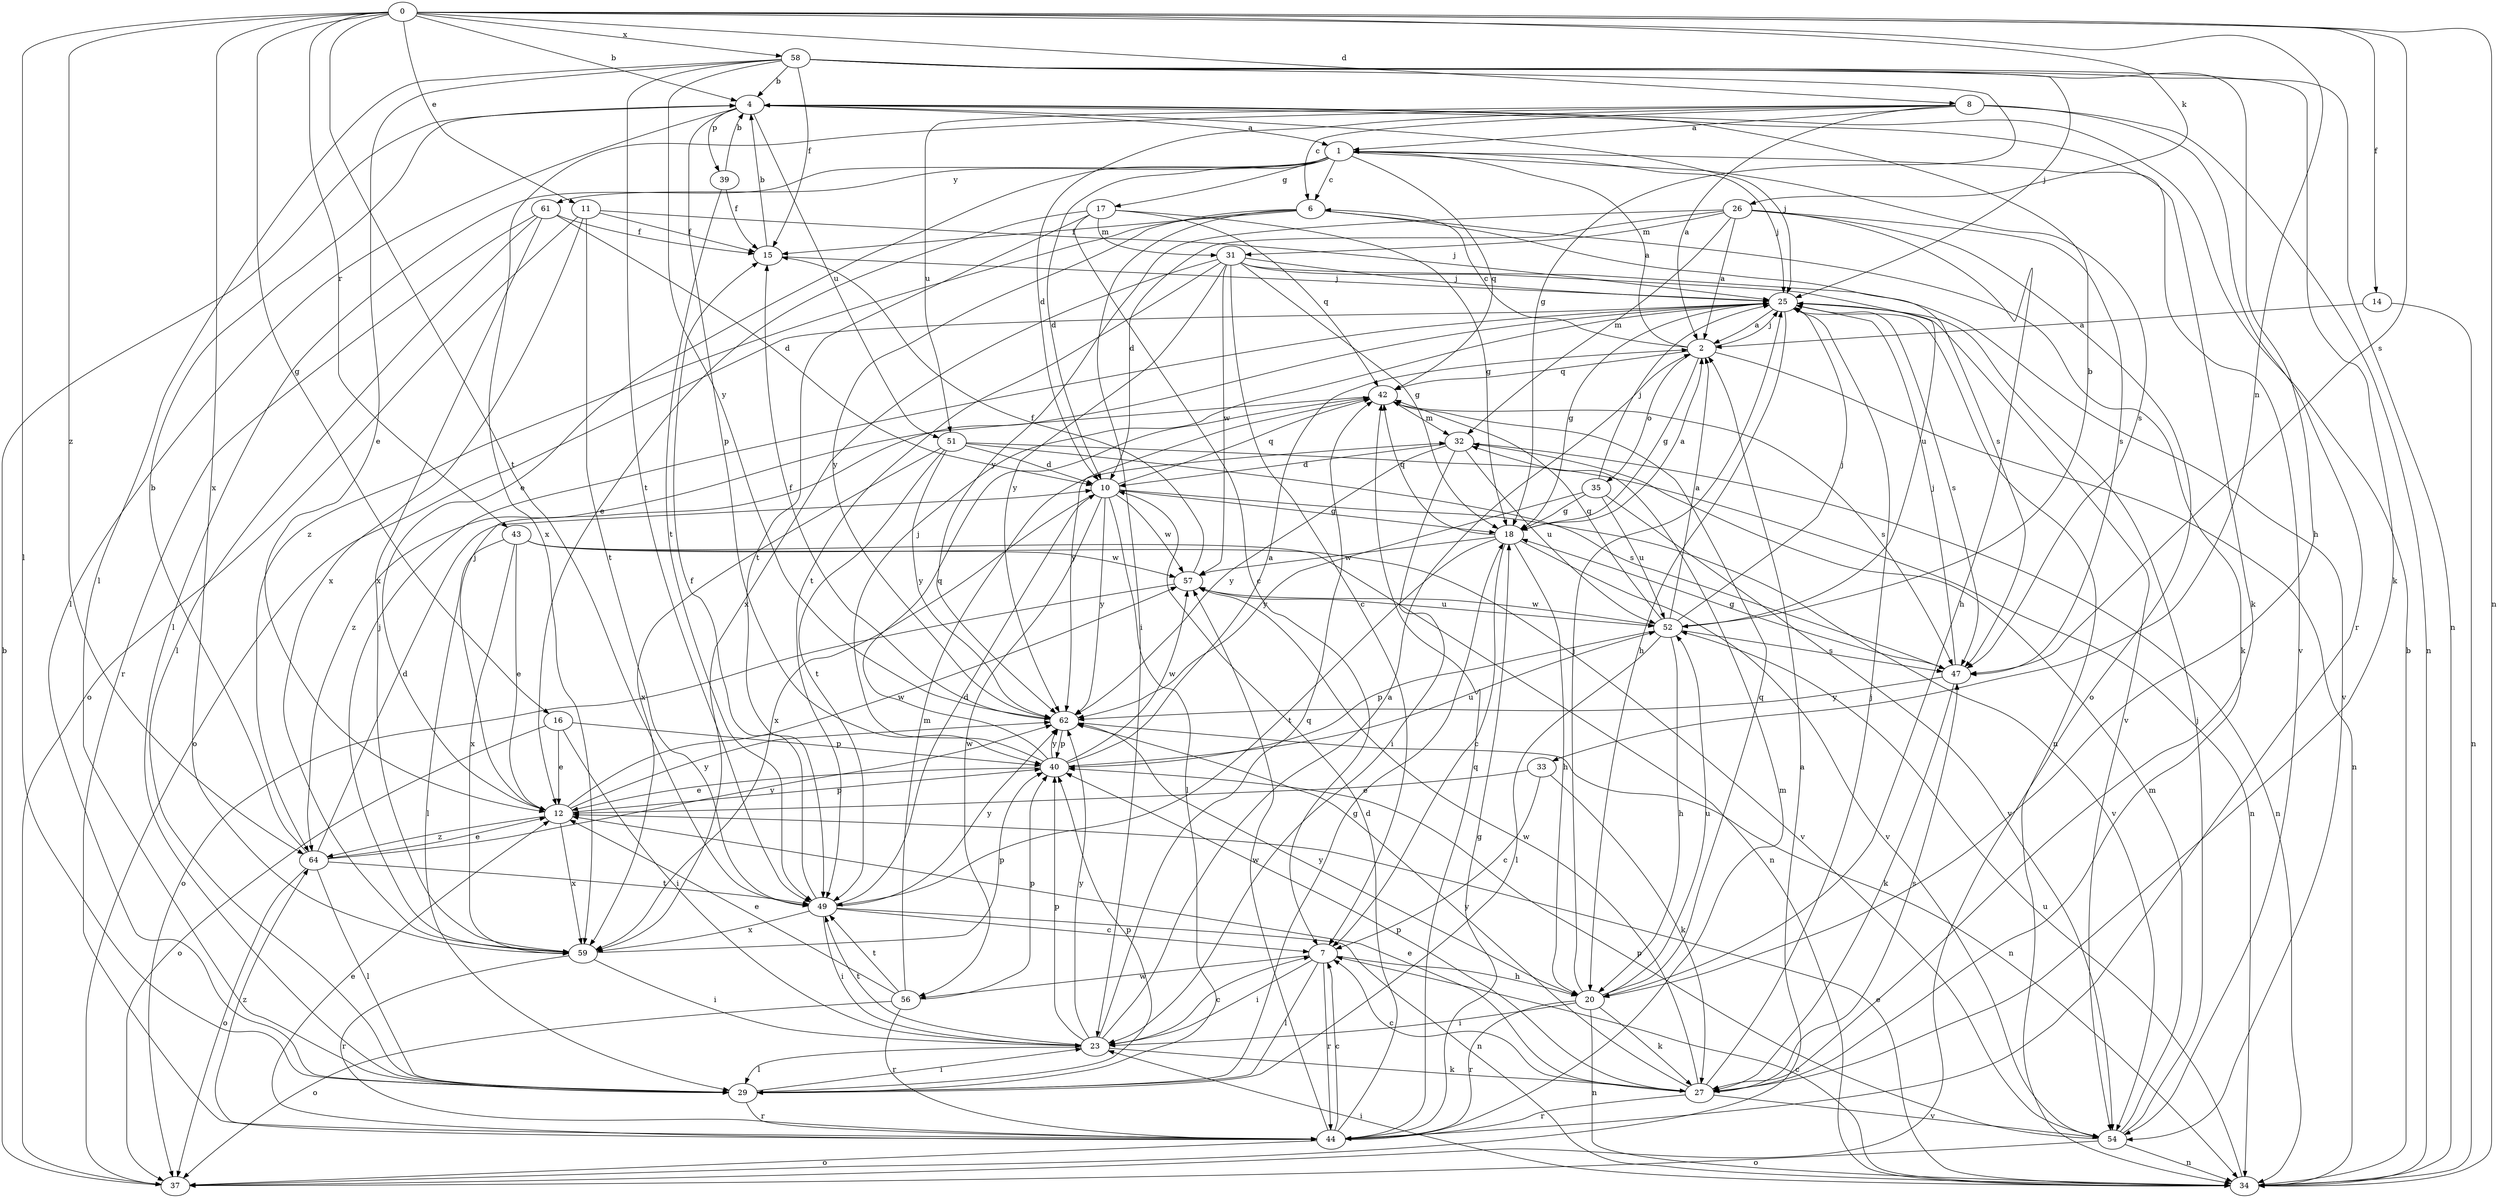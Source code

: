 strict digraph  {
0;
1;
2;
4;
6;
7;
8;
10;
11;
12;
14;
15;
16;
17;
18;
20;
23;
25;
26;
27;
29;
31;
32;
33;
34;
35;
37;
39;
40;
42;
43;
44;
47;
49;
51;
52;
54;
56;
57;
58;
59;
61;
62;
64;
0 -> 4  [label=b];
0 -> 8  [label=d];
0 -> 11  [label=e];
0 -> 14  [label=f];
0 -> 16  [label=g];
0 -> 26  [label=k];
0 -> 29  [label=l];
0 -> 33  [label=n];
0 -> 34  [label=n];
0 -> 43  [label=r];
0 -> 47  [label=s];
0 -> 49  [label=t];
0 -> 58  [label=x];
0 -> 59  [label=x];
0 -> 64  [label=z];
1 -> 6  [label=c];
1 -> 10  [label=d];
1 -> 12  [label=e];
1 -> 17  [label=g];
1 -> 25  [label=j];
1 -> 29  [label=l];
1 -> 42  [label=q];
1 -> 47  [label=s];
1 -> 54  [label=v];
1 -> 61  [label=y];
2 -> 1  [label=a];
2 -> 6  [label=c];
2 -> 18  [label=g];
2 -> 25  [label=j];
2 -> 34  [label=n];
2 -> 35  [label=o];
2 -> 42  [label=q];
4 -> 1  [label=a];
4 -> 25  [label=j];
4 -> 27  [label=k];
4 -> 29  [label=l];
4 -> 39  [label=p];
4 -> 40  [label=p];
4 -> 51  [label=u];
6 -> 15  [label=f];
6 -> 23  [label=i];
6 -> 27  [label=k];
6 -> 47  [label=s];
6 -> 62  [label=y];
6 -> 64  [label=z];
7 -> 20  [label=h];
7 -> 23  [label=i];
7 -> 29  [label=l];
7 -> 44  [label=r];
7 -> 56  [label=w];
8 -> 1  [label=a];
8 -> 2  [label=a];
8 -> 6  [label=c];
8 -> 10  [label=d];
8 -> 34  [label=n];
8 -> 44  [label=r];
8 -> 51  [label=u];
8 -> 59  [label=x];
10 -> 18  [label=g];
10 -> 29  [label=l];
10 -> 42  [label=q];
10 -> 54  [label=v];
10 -> 56  [label=w];
10 -> 57  [label=w];
10 -> 59  [label=x];
10 -> 62  [label=y];
11 -> 15  [label=f];
11 -> 25  [label=j];
11 -> 37  [label=o];
11 -> 49  [label=t];
11 -> 59  [label=x];
12 -> 25  [label=j];
12 -> 40  [label=p];
12 -> 57  [label=w];
12 -> 59  [label=x];
12 -> 62  [label=y];
12 -> 64  [label=z];
14 -> 2  [label=a];
14 -> 34  [label=n];
15 -> 4  [label=b];
15 -> 25  [label=j];
16 -> 12  [label=e];
16 -> 23  [label=i];
16 -> 37  [label=o];
16 -> 40  [label=p];
17 -> 7  [label=c];
17 -> 12  [label=e];
17 -> 18  [label=g];
17 -> 31  [label=m];
17 -> 42  [label=q];
17 -> 49  [label=t];
18 -> 2  [label=a];
18 -> 7  [label=c];
18 -> 20  [label=h];
18 -> 42  [label=q];
18 -> 49  [label=t];
18 -> 54  [label=v];
18 -> 57  [label=w];
20 -> 23  [label=i];
20 -> 25  [label=j];
20 -> 27  [label=k];
20 -> 34  [label=n];
20 -> 42  [label=q];
20 -> 44  [label=r];
20 -> 52  [label=u];
20 -> 62  [label=y];
23 -> 2  [label=a];
23 -> 7  [label=c];
23 -> 27  [label=k];
23 -> 29  [label=l];
23 -> 40  [label=p];
23 -> 42  [label=q];
23 -> 49  [label=t];
23 -> 62  [label=y];
25 -> 2  [label=a];
25 -> 18  [label=g];
25 -> 20  [label=h];
25 -> 34  [label=n];
25 -> 37  [label=o];
25 -> 47  [label=s];
25 -> 54  [label=v];
26 -> 2  [label=a];
26 -> 10  [label=d];
26 -> 20  [label=h];
26 -> 31  [label=m];
26 -> 32  [label=m];
26 -> 37  [label=o];
26 -> 47  [label=s];
26 -> 62  [label=y];
27 -> 7  [label=c];
27 -> 12  [label=e];
27 -> 25  [label=j];
27 -> 40  [label=p];
27 -> 44  [label=r];
27 -> 47  [label=s];
27 -> 54  [label=v];
27 -> 57  [label=w];
27 -> 62  [label=y];
29 -> 18  [label=g];
29 -> 23  [label=i];
29 -> 40  [label=p];
29 -> 44  [label=r];
31 -> 7  [label=c];
31 -> 18  [label=g];
31 -> 25  [label=j];
31 -> 49  [label=t];
31 -> 52  [label=u];
31 -> 54  [label=v];
31 -> 57  [label=w];
31 -> 59  [label=x];
31 -> 62  [label=y];
32 -> 10  [label=d];
32 -> 23  [label=i];
32 -> 34  [label=n];
32 -> 52  [label=u];
32 -> 62  [label=y];
33 -> 7  [label=c];
33 -> 12  [label=e];
33 -> 27  [label=k];
34 -> 4  [label=b];
34 -> 7  [label=c];
34 -> 12  [label=e];
34 -> 23  [label=i];
34 -> 52  [label=u];
35 -> 18  [label=g];
35 -> 25  [label=j];
35 -> 52  [label=u];
35 -> 54  [label=v];
35 -> 62  [label=y];
37 -> 2  [label=a];
37 -> 4  [label=b];
39 -> 4  [label=b];
39 -> 15  [label=f];
39 -> 49  [label=t];
40 -> 2  [label=a];
40 -> 12  [label=e];
40 -> 25  [label=j];
40 -> 42  [label=q];
40 -> 52  [label=u];
40 -> 57  [label=w];
40 -> 62  [label=y];
42 -> 32  [label=m];
42 -> 47  [label=s];
42 -> 62  [label=y];
42 -> 64  [label=z];
43 -> 12  [label=e];
43 -> 29  [label=l];
43 -> 34  [label=n];
43 -> 54  [label=v];
43 -> 57  [label=w];
43 -> 59  [label=x];
44 -> 7  [label=c];
44 -> 10  [label=d];
44 -> 12  [label=e];
44 -> 18  [label=g];
44 -> 32  [label=m];
44 -> 37  [label=o];
44 -> 42  [label=q];
44 -> 57  [label=w];
44 -> 64  [label=z];
47 -> 18  [label=g];
47 -> 25  [label=j];
47 -> 27  [label=k];
47 -> 62  [label=y];
49 -> 7  [label=c];
49 -> 10  [label=d];
49 -> 15  [label=f];
49 -> 23  [label=i];
49 -> 34  [label=n];
49 -> 59  [label=x];
49 -> 62  [label=y];
51 -> 10  [label=d];
51 -> 34  [label=n];
51 -> 47  [label=s];
51 -> 49  [label=t];
51 -> 59  [label=x];
51 -> 62  [label=y];
52 -> 2  [label=a];
52 -> 4  [label=b];
52 -> 20  [label=h];
52 -> 25  [label=j];
52 -> 29  [label=l];
52 -> 40  [label=p];
52 -> 42  [label=q];
52 -> 47  [label=s];
52 -> 57  [label=w];
54 -> 25  [label=j];
54 -> 32  [label=m];
54 -> 34  [label=n];
54 -> 37  [label=o];
54 -> 40  [label=p];
56 -> 12  [label=e];
56 -> 32  [label=m];
56 -> 37  [label=o];
56 -> 40  [label=p];
56 -> 44  [label=r];
56 -> 49  [label=t];
57 -> 15  [label=f];
57 -> 37  [label=o];
57 -> 52  [label=u];
58 -> 4  [label=b];
58 -> 12  [label=e];
58 -> 15  [label=f];
58 -> 18  [label=g];
58 -> 20  [label=h];
58 -> 25  [label=j];
58 -> 27  [label=k];
58 -> 29  [label=l];
58 -> 34  [label=n];
58 -> 49  [label=t];
58 -> 62  [label=y];
59 -> 23  [label=i];
59 -> 25  [label=j];
59 -> 40  [label=p];
59 -> 44  [label=r];
61 -> 10  [label=d];
61 -> 15  [label=f];
61 -> 29  [label=l];
61 -> 44  [label=r];
61 -> 59  [label=x];
62 -> 15  [label=f];
62 -> 34  [label=n];
62 -> 40  [label=p];
64 -> 4  [label=b];
64 -> 10  [label=d];
64 -> 12  [label=e];
64 -> 29  [label=l];
64 -> 37  [label=o];
64 -> 49  [label=t];
64 -> 62  [label=y];
}
